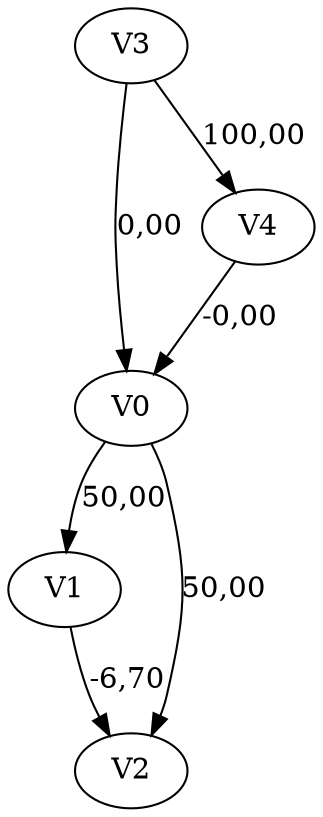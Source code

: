 strict digraph G {
  V0;
  V1;
  V2;
  V3;
  V4;
  V0 -> V1 [ label="50,00" ];
  V0 -> V2 [ label="50,00" ];
  V1 -> V2 [ label="-6,70" ];
  V3 -> V0 [ label="0,00" ];
  V3 -> V4 [ label="100,00" ];
  V4 -> V0 [ label="-0,00" ];
}
